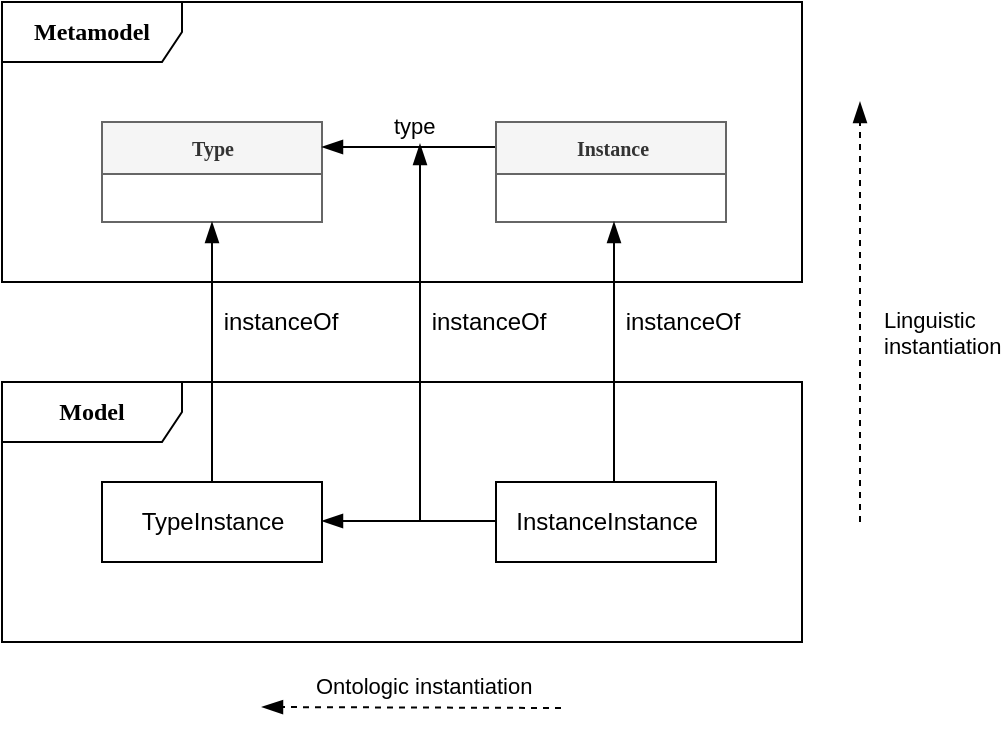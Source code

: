 <mxfile version="14.6.9" type="github">
  <diagram name="Page-1" id="c4acf3e9-155e-7222-9cf6-157b1a14988f">
    <mxGraphModel dx="1120" dy="1750" grid="1" gridSize="10" guides="1" tooltips="1" connect="1" arrows="1" fold="1" page="1" pageScale="1" pageWidth="850" pageHeight="1100" background="#ffffff" math="0" shadow="0">
      <root>
        <mxCell id="0" />
        <mxCell id="1" parent="0" />
        <mxCell id="17acba5748e5396b-1" value="&lt;b style=&quot;font-size: 12px;&quot;&gt;Metamodel&lt;/b&gt;" style="shape=umlFrame;whiteSpace=wrap;html=1;rounded=0;shadow=0;comic=0;labelBackgroundColor=none;strokeWidth=1;fontFamily=Verdana;fontSize=12;align=center;width=90;height=30;" parent="1" vertex="1">
          <mxGeometry x="120" y="-680" width="400" height="140" as="geometry" />
        </mxCell>
        <mxCell id="EUPt2hbITshMY0ZR5973-5" value="&lt;b&gt;Type&lt;/b&gt;" style="swimlane;html=1;fontStyle=0;childLayout=stackLayout;horizontal=1;startSize=26;fillColor=#f5f5f5;horizontalStack=0;resizeParent=1;resizeLast=0;collapsible=1;marginBottom=0;swimlaneFillColor=#ffffff;rounded=0;shadow=0;comic=0;labelBackgroundColor=none;strokeWidth=1;fontFamily=Verdana;fontSize=10;align=center;strokeColor=#666666;fontColor=#333333;" parent="1" vertex="1">
          <mxGeometry x="170" y="-620" width="110" height="50" as="geometry" />
        </mxCell>
        <mxCell id="a-3xQabaQIuShYP5bTJc-20" style="edgeStyle=none;rounded=0;orthogonalLoop=1;jettySize=auto;html=1;exitX=0;exitY=0.25;exitDx=0;exitDy=0;entryX=1;entryY=0.25;entryDx=0;entryDy=0;endArrow=blockThin;endFill=1;endSize=8;" parent="1" source="a-3xQabaQIuShYP5bTJc-1" target="EUPt2hbITshMY0ZR5973-5" edge="1">
          <mxGeometry relative="1" as="geometry" />
        </mxCell>
        <mxCell id="a-3xQabaQIuShYP5bTJc-1" value="&lt;b&gt;Instance&lt;/b&gt;" style="swimlane;html=1;fontStyle=0;childLayout=stackLayout;horizontal=1;startSize=26;fillColor=#f5f5f5;horizontalStack=0;resizeParent=1;resizeLast=0;collapsible=1;marginBottom=0;swimlaneFillColor=#ffffff;rounded=0;shadow=0;comic=0;labelBackgroundColor=none;strokeWidth=1;fontFamily=Verdana;fontSize=10;align=center;strokeColor=#666666;fontColor=#333333;" parent="1" vertex="1">
          <mxGeometry x="367" y="-620" width="115" height="50" as="geometry" />
        </mxCell>
        <mxCell id="a-3xQabaQIuShYP5bTJc-24" value="type" style="edgeLabel;resizable=0;html=1;align=left;verticalAlign=bottom;" parent="1" connectable="0" vertex="1">
          <mxGeometry x="314" y="-610" as="geometry" />
        </mxCell>
        <mxCell id="P9pVSjddtb7rB-f62L4y-1" value="&lt;b style=&quot;font-size: 12px;&quot;&gt;Model&lt;/b&gt;" style="shape=umlFrame;whiteSpace=wrap;html=1;rounded=0;shadow=0;comic=0;labelBackgroundColor=none;strokeWidth=1;fontFamily=Verdana;fontSize=12;align=center;width=90;height=30;" vertex="1" parent="1">
          <mxGeometry x="120" y="-490" width="400" height="130" as="geometry" />
        </mxCell>
        <mxCell id="P9pVSjddtb7rB-f62L4y-2" value="TypeInstance" style="html=1;" vertex="1" parent="1">
          <mxGeometry x="170" y="-440" width="110" height="40" as="geometry" />
        </mxCell>
        <mxCell id="P9pVSjddtb7rB-f62L4y-3" value="InstanceInstance" style="html=1;" vertex="1" parent="1">
          <mxGeometry x="367" y="-440" width="110" height="40" as="geometry" />
        </mxCell>
        <mxCell id="P9pVSjddtb7rB-f62L4y-4" style="edgeStyle=none;rounded=0;orthogonalLoop=1;jettySize=auto;html=1;exitX=0.5;exitY=0;exitDx=0;exitDy=0;entryX=0.5;entryY=1;entryDx=0;entryDy=0;endArrow=blockThin;endFill=1;endSize=8;" edge="1" parent="1" source="P9pVSjddtb7rB-f62L4y-2" target="EUPt2hbITshMY0ZR5973-5">
          <mxGeometry relative="1" as="geometry">
            <mxPoint x="377" y="-597.5" as="sourcePoint" />
            <mxPoint x="290" y="-597.5" as="targetPoint" />
          </mxGeometry>
        </mxCell>
        <mxCell id="P9pVSjddtb7rB-f62L4y-5" value="instanceOf" style="text;html=1;align=center;verticalAlign=middle;resizable=0;points=[];autosize=1;strokeColor=none;" vertex="1" parent="1">
          <mxGeometry x="224" y="-530" width="70" height="20" as="geometry" />
        </mxCell>
        <mxCell id="P9pVSjddtb7rB-f62L4y-6" style="edgeStyle=none;rounded=0;orthogonalLoop=1;jettySize=auto;html=1;exitX=0.5;exitY=0;exitDx=0;exitDy=0;entryX=0.5;entryY=1;entryDx=0;entryDy=0;endArrow=blockThin;endFill=1;endSize=8;" edge="1" parent="1">
          <mxGeometry relative="1" as="geometry">
            <mxPoint x="426" y="-440" as="sourcePoint" />
            <mxPoint x="426" y="-570" as="targetPoint" />
          </mxGeometry>
        </mxCell>
        <mxCell id="P9pVSjddtb7rB-f62L4y-7" value="instanceOf" style="text;html=1;align=center;verticalAlign=middle;resizable=0;points=[];autosize=1;strokeColor=none;" vertex="1" parent="1">
          <mxGeometry x="425" y="-530" width="70" height="20" as="geometry" />
        </mxCell>
        <mxCell id="P9pVSjddtb7rB-f62L4y-8" style="edgeStyle=none;rounded=0;orthogonalLoop=1;jettySize=auto;html=1;exitX=0;exitY=0.25;exitDx=0;exitDy=0;entryX=1;entryY=0.25;entryDx=0;entryDy=0;endArrow=blockThin;endFill=1;endSize=8;" edge="1" parent="1">
          <mxGeometry relative="1" as="geometry">
            <mxPoint x="367" y="-420.5" as="sourcePoint" />
            <mxPoint x="280" y="-420.5" as="targetPoint" />
          </mxGeometry>
        </mxCell>
        <mxCell id="P9pVSjddtb7rB-f62L4y-9" style="edgeStyle=none;rounded=0;orthogonalLoop=1;jettySize=auto;html=1;entryX=1;entryY=0.25;entryDx=0;entryDy=0;endArrow=blockThin;endFill=1;endSize=8;dashed=1;" edge="1" parent="1">
          <mxGeometry relative="1" as="geometry">
            <mxPoint x="399.5" y="-327" as="sourcePoint" />
            <mxPoint x="250" y="-327.5" as="targetPoint" />
          </mxGeometry>
        </mxCell>
        <mxCell id="P9pVSjddtb7rB-f62L4y-10" value="Ontologic instantiation" style="edgeLabel;resizable=0;html=1;align=left;verticalAlign=bottom;" connectable="0" vertex="1" parent="1">
          <mxGeometry x="275" y="-330" as="geometry" />
        </mxCell>
        <mxCell id="P9pVSjddtb7rB-f62L4y-11" style="edgeStyle=none;rounded=0;orthogonalLoop=1;jettySize=auto;html=1;entryX=1;entryY=0.25;entryDx=0;entryDy=0;endArrow=blockThin;endFill=1;endSize=8;dashed=1;" edge="1" parent="1">
          <mxGeometry relative="1" as="geometry">
            <mxPoint x="549" y="-420" as="sourcePoint" />
            <mxPoint x="549" y="-630" as="targetPoint" />
          </mxGeometry>
        </mxCell>
        <mxCell id="P9pVSjddtb7rB-f62L4y-12" value="&lt;div&gt;Linguistic&lt;/div&gt;&lt;div&gt; instantiation&lt;/div&gt;" style="edgeLabel;resizable=0;html=1;align=left;verticalAlign=bottom;" connectable="0" vertex="1" parent="1">
          <mxGeometry x="559" y="-500" as="geometry" />
        </mxCell>
        <mxCell id="P9pVSjddtb7rB-f62L4y-13" style="edgeStyle=none;rounded=0;orthogonalLoop=1;jettySize=auto;html=1;endArrow=blockThin;endFill=1;endSize=8;" edge="1" parent="1">
          <mxGeometry relative="1" as="geometry">
            <mxPoint x="329" y="-420" as="sourcePoint" />
            <mxPoint x="329" y="-609" as="targetPoint" />
          </mxGeometry>
        </mxCell>
        <mxCell id="P9pVSjddtb7rB-f62L4y-14" value="instanceOf" style="text;html=1;align=center;verticalAlign=middle;resizable=0;points=[];autosize=1;strokeColor=none;" vertex="1" parent="1">
          <mxGeometry x="328" y="-530" width="70" height="20" as="geometry" />
        </mxCell>
      </root>
    </mxGraphModel>
  </diagram>
</mxfile>
